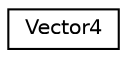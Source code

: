 digraph "Graphical Class Hierarchy"
{
  edge [fontname="Helvetica",fontsize="10",labelfontname="Helvetica",labelfontsize="10"];
  node [fontname="Helvetica",fontsize="10",shape=record];
  rankdir="LR";
  Node1 [label="Vector4",height=0.2,width=0.4,color="black", fillcolor="white", style="filled",URL="$classVector4.html",tooltip="A four dimensional vector. "];
}
